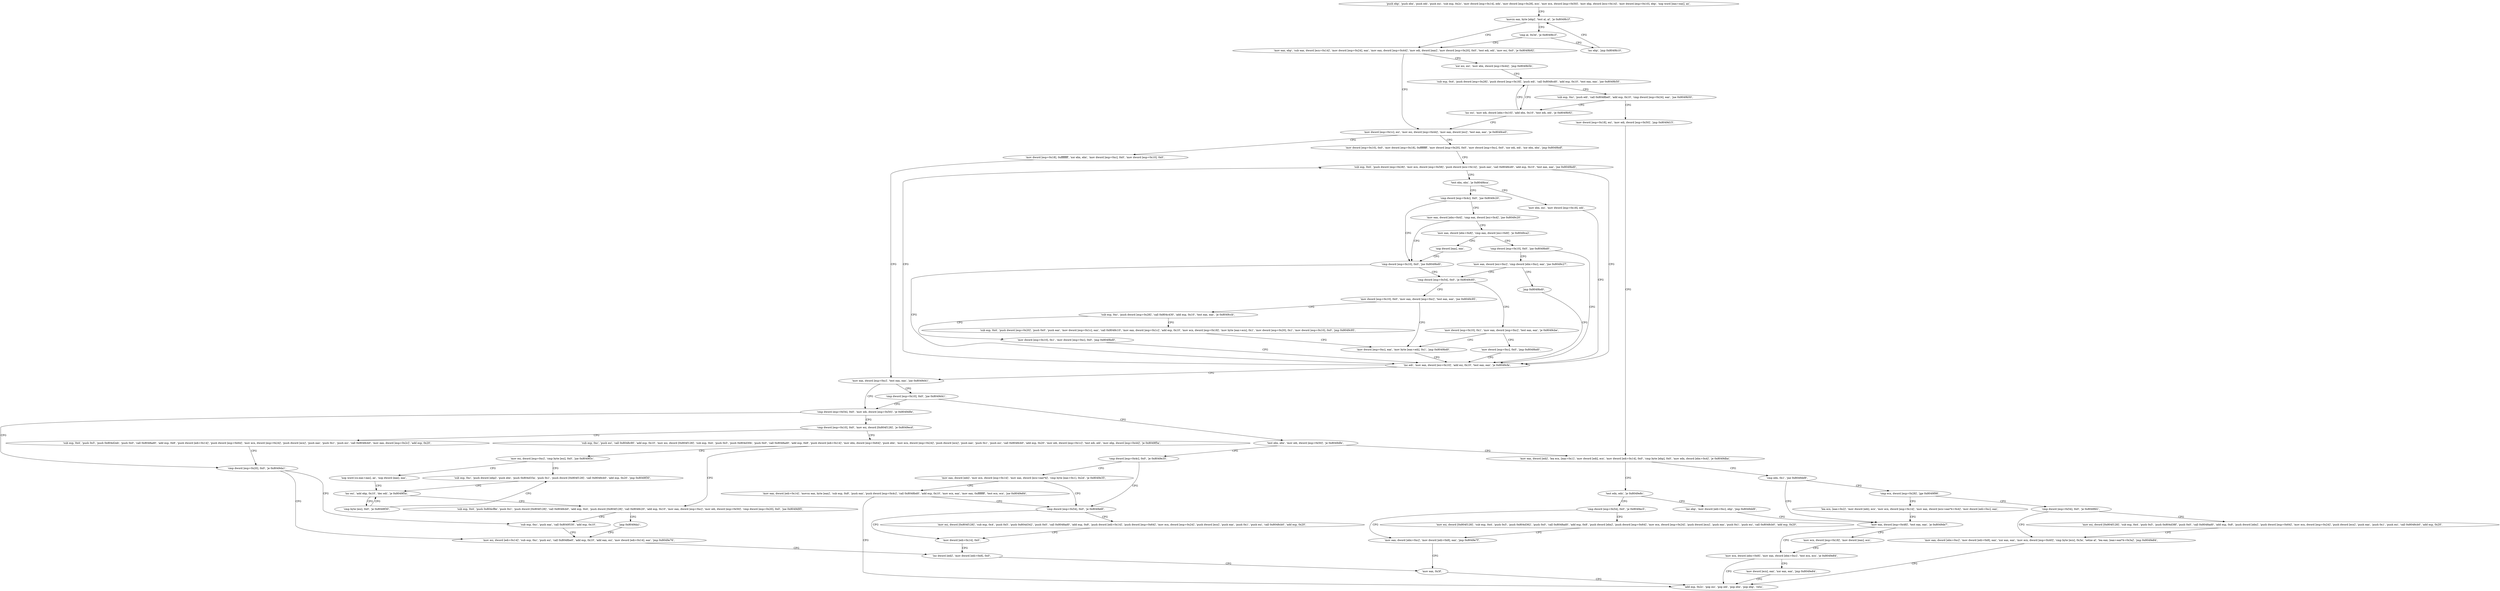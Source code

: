 digraph "func" {
"134519536" [label = "'push ebp', 'push ebx', 'push edi', 'push esi', 'sub esp, 0x2c', 'mov dword [esp+0x14], edx', 'mov dword [esp+0x28], ecx', 'mov ecx, dword [esp+0x50]', 'mov ebp, dword [ecx+0x14]', 'mov dword [esp+0x10], ebp', 'nop word [eax+eax], ax', " ]
"134519568" [label = "'movzx eax, byte [ebp]', 'test al, al', 'je 0x8049b1f', " ]
"134519583" [label = "'mov eax, ebp', 'sub eax, dword [ecx+0x14]', 'mov dword [esp+0x24], eax', 'mov eax, dword [esp+0x44]', 'mov edi, dword [eax]', 'mov dword [esp+0x20], 0x0', 'test edi, edi', 'mov esi, 0x0', 'je 0x8049b92', " ]
"134519698" [label = "'mov dword [esp+0x1c], esi', 'mov esi, dword [esp+0x44]', 'mov eax, dword [esi]', 'test eax, eax', 'je 0x8049ce0', " ]
"134519615" [label = "'xor esi, esi', 'mov ebx, dword [esp+0x44]', 'jmp 0x8049b5b', " ]
"134519576" [label = "'cmp al, 0x3d', 'je 0x8049b1f', " ]
"134519580" [label = "'inc ebp', 'jmp 0x8049b10', " ]
"134520032" [label = "'mov dword [esp+0x18], 0xffffffff', 'xor ebx, ebx', 'mov dword [esp+0xc], 0x0', 'mov dword [esp+0x10], 0x0', " ]
"134519716" [label = "'mov dword [esp+0x10], 0x0', 'mov dword [esp+0x18], 0xffffffff', 'mov dword [esp+0x20], 0x0', 'mov dword [esp+0xc], 0x0', 'xor edi, edi', 'xor ebx, ebx', 'jmp 0x8049bdf', " ]
"134519643" [label = "'sub esp, 0x4', 'push dword [esp+0x28]', 'push dword [esp+0x18]', 'push edi', 'call 0x8048cd0', 'add esp, 0x10', 'test eax, eax', 'jne 0x8049b50', " ]
"134520058" [label = "'mov eax, dword [esp+0xc]', 'test eax, eax', 'jne 0x8049d41', " ]
"134519775" [label = "'sub esp, 0x4', 'push dword [esp+0x28]', 'mov ecx, dword [esp+0x58]', 'push dword [ecx+0x14]', 'push eax', 'call 0x8048cd0', 'add esp, 0x10', 'test eax, eax', 'jne 0x8049bd0', " ]
"134519632" [label = "'inc esi', 'mov edi, dword [ebx+0x10]', 'add ebx, 0x10', 'test edi, edi', 'je 0x8049b92', " ]
"134519667" [label = "'sub esp, 0xc', 'push edi', 'call 0x8048be0', 'add esp, 0x10', 'cmp dword [esp+0x24], eax', 'jne 0x8049b50', " ]
"134520129" [label = "'cmp dword [esp+0x54], 0x0', 'mov edi, dword [esp+0x50]', 'je 0x8049d8e', " ]
"134520206" [label = "'cmp dword [esp+0x20], 0x0', 'je 0x8049da1', " ]
"134520140" [label = "'cmp dword [esp+0x10], 0x0', 'mov esi, dword [0x804f128]', 'je 0x8049ecd', " ]
"134520066" [label = "'cmp dword [esp+0x10], 0x0', 'jne 0x8049d41', " ]
"134520073" [label = "'test ebx, ebx', 'mov edi, dword [esp+0x50]', 'je 0x8049dfe', " ]
"134519760" [label = "'inc edi', 'mov eax, dword [esi+0x10]', 'add esi, 0x10', 'test eax, eax', 'je 0x8049cfa', " ]
"134519802" [label = "'test ebx, ebx', 'je 0x8049bca', " ]
"134519685" [label = "'mov dword [esp+0x18], esi', 'mov edi, dword [esp+0x50]', 'jmp 0x8049d15', " ]
"134520225" [label = "'mov esi, dword [edi+0x14]', 'sub esp, 0xc', 'push esi', 'call 0x8048be0', 'add esp, 0x10', 'add eax, esi', 'mov dword [edi+0x14], eax', 'jmp 0x8049e76', " ]
"134520213" [label = "'sub esp, 0xc', 'push eax', 'call 0x8049530', 'add esp, 0x10', " ]
"134520525" [label = "'sub esp, 0xc', 'push esi', 'call 0x8048c90', 'add esp, 0x10', 'mov esi, dword [0x804f128]', 'sub esp, 0x4', 'push 0x5', 'push 0x804d30b', 'push 0x0', 'call 0x8048ad0', 'add esp, 0x8', 'push dword [edi+0x14]', 'mov ebx, dword [esp+0x64]', 'push ebx', 'mov ecx, dword [esp+0x24]', 'push dword [ecx]', 'push eax', 'push 0x1', 'push esi', 'call 0x8048cb0', 'add esp, 0x20', 'mov edi, dword [esp+0x1c]', 'test edi, edi', 'mov ebp, dword [esp+0x44]', 'je 0x8049f5a', " ]
"134520157" [label = "'sub esp, 0x4', 'push 0x5', 'push 0x804d2eb', 'push 0x0', 'call 0x8048ad0', 'add esp, 0x8', 'push dword [edi+0x14]', 'push dword [esp+0x64]', 'mov ecx, dword [esp+0x24]', 'push dword [ecx]', 'push eax', 'push 0x1', 'push esi', 'call 0x8048cb0', 'mov eax, dword [esp+0x2c]', 'add esp, 0x20', " ]
"134520318" [label = "'cmp dword [esp+0x4c], 0x0', 'je 0x8049e35', " ]
"134520085" [label = "'mov eax, dword [edi]', 'lea ecx, [eax+0x1]', 'mov dword [edi], ecx', 'mov dword [edi+0x14], 0x0', 'cmp byte [ebp], 0x0', 'mov edx, dword [ebx+0x4]', 'je 0x8049dba', " ]
"134519754" [label = "'mov ebx, esi', 'mov dword [esp+0x18], edi', " ]
"134519806" [label = "'cmp dword [esp+0x4c], 0x0', 'jne 0x8049c20', " ]
"134520438" [label = "'inc dword [edi]', 'mov dword [edi+0x8], 0x0', " ]
"134520666" [label = "'sub esp, 0x4', 'push 0x804cf8e', 'push 0x1', 'push dword [0x804f128]', 'call 0x8048cb0', 'add esp, 0x4', 'push dword [0x804f128]', 'call 0x8048c20', 'add esp, 0x10', 'mov eax, dword [esp+0xc]', 'mov edi, dword [esp+0x50]', 'cmp dword [esp+0x20], 0x0', 'jne 0x8049d95', " ]
"134520601" [label = "'mov esi, dword [esp+0xc]', 'cmp byte [esi], 0x0', 'jne 0x8049f3c', " ]
"134520373" [label = "'cmp dword [esp+0x54], 0x0', 'je 0x8049e6f', " ]
"134520325" [label = "'mov eax, dword [edi]', 'mov ecx, dword [esp+0x14]', 'mov eax, dword [ecx+eax*4]', 'cmp byte [eax+0x1], 0x2d', 'je 0x8049e35', " ]
"134520250" [label = "'cmp edx, 0x1', 'jne 0x8049dd9', " ]
"134520112" [label = "'test edx, edx', 'je 0x8049e8c', " ]
"134519840" [label = "'cmp dword [esp+0x10], 0x0', 'jne 0x8049bd0', " ]
"134519813" [label = "'mov eax, dword [ebx+0x4]', 'cmp eax, dword [esi+0x4]', 'jne 0x8049c20', " ]
"134520447" [label = "'mov eax, 0x3f', " ]
"134520723" [label = "'jmp 0x8049da1', " ]
"134520636" [label = "'sub esp, 0xc', 'push dword [ebp]', 'push ebx', 'push 0x804d33a', 'push 0x1', 'push dword [0x804f128]', 'call 0x8048cb0', 'add esp, 0x20', 'jmp 0x8049f30', " ]
"134520610" [label = "'nop word [cs:eax+eax], ax', 'nop dword [eax], eax', " ]
"134520431" [label = "'mov dword [edi+0x14], 0x0', " ]
"134520380" [label = "'mov esi, dword [0x804f128]', 'sub esp, 0x4', 'push 0x5', 'push 0x804d342', 'push 0x0', 'call 0x8048ad0', 'add esp, 0x8', 'push dword [edi+0x14]', 'push dword [esp+0x64]', 'mov ecx, dword [esp+0x24]', 'push dword [ecx]', 'push eax', 'push 0x1', 'push esi', 'call 0x8048cb0', 'add esp, 0x20', " ]
"134520340" [label = "'mov eax, dword [edi+0x14]', 'movsx eax, byte [eax]', 'sub esp, 0x8', 'push eax', 'push dword [esp+0x4c]', 'call 0x8048bd0', 'add esp, 0x10', 'mov ecx, eax', 'mov eax, 0xffffffff', 'test ecx, ecx', 'jne 0x8049e84', " ]
"134520281" [label = "'mov eax, dword [esp+0x48]', 'test eax, eax', 'je 0x8049de7', " ]
"134520255" [label = "'cmp ecx, dword [esp+0x28]', 'jge 0x8049f98', " ]
"134520460" [label = "'cmp dword [esp+0x54], 0x0', 'je 0x8049ec5', " ]
"134520120" [label = "'inc ebp', 'mov dword [edi+0xc], ebp', 'jmp 0x8049dd9', " ]
"134519847" [label = "'cmp dword [esp+0x54], 0x0', 'je 0x8049c85', " ]
"134519821" [label = "'mov eax, dword [ebx+0x8]', 'cmp eax, dword [esi+0x8]', 'je 0x8049ca2', " ]
"134520624" [label = "'inc esi', 'add ebp, 0x10', 'dec edi', 'je 0x8049f5a', " ]
"134520452" [label = "'add esp, 0x2c', 'pop esi', 'pop edi', 'pop ebx', 'pop ebp', 'retn', " ]
"134520295" [label = "'mov ecx, dword [ebx+0x8]', 'mov eax, dword [ebx+0xc]', 'test ecx, ecx', 'je 0x8049e84', " ]
"134520289" [label = "'mov ecx, dword [esp+0x18]', 'mov dword [eax], ecx', " ]
"134520728" [label = "'cmp dword [esp+0x54], 0x0', 'je 0x8049fd1', " ]
"134520265" [label = "'lea ecx, [eax+0x2]', 'mov dword [edi], ecx', 'mov ecx, dword [esp+0x14]', 'mov eax, dword [ecx+eax*4+0x4]', 'mov dword [edi+0xc], eax', " ]
"134520517" [label = "'mov eax, dword [ebx+0xc]', 'mov dword [edi+0x8], eax', 'jmp 0x8049e7f', " ]
"134520467" [label = "'mov esi, dword [0x804f128]', 'sub esp, 0x4', 'push 0x5', 'push 0x804d362', 'push 0x0', 'call 0x8048ad0', 'add esp, 0x8', 'push dword [ebx]', 'push dword [esp+0x64]', 'mov ecx, dword [esp+0x24]', 'push dword [ecx]', 'push eax', 'push 0x1', 'push esi', 'call 0x8048cb0', 'add esp, 0x20', " ]
"134519941" [label = "'mov dword [esp+0x10], 0x1', 'mov eax, dword [esp+0xc]', 'test eax, eax', 'je 0x8049cbe', " ]
"134519854" [label = "'mov dword [esp+0x10], 0x0', 'mov eax, dword [esp+0xc]', 'test eax, eax', 'jne 0x8049c95', " ]
"134519970" [label = "'cmp dword [esp+0x10], 0x0', 'jne 0x8049bd0', " ]
"134519833" [label = "'nop dword [eax], eax', " ]
"134520631" [label = "'cmp byte [esi], 0x0', 'je 0x8049f30', " ]
"134520309" [label = "'mov dword [ecx], eax', 'xor eax, eax', 'jmp 0x8049e84', " ]
"134520785" [label = "'mov eax, dword [ebx+0xc]', 'mov dword [edi+0x8], eax', 'xor eax, eax', 'mov ecx, dword [esp+0x40]', 'cmp byte [ecx], 0x3a', 'setne al', 'lea eax, [eax+eax*4+0x3a]', 'jmp 0x8049e84', " ]
"134520735" [label = "'mov esi, dword [0x804f128]', 'sub esp, 0x4', 'push 0x5', 'push 0x804d38f', 'push 0x0', 'call 0x8048ad0', 'add esp, 0x8', 'push dword [ebx]', 'push dword [esp+0x64]', 'mov ecx, dword [esp+0x24]', 'push dword [ecx]', 'push eax', 'push 0x1', 'push esi', 'call 0x8048cb0', 'add esp, 0x20', " ]
"134519998" [label = "'mov dword [esp+0xc], 0x0', 'jmp 0x8049bd0', " ]
"134519957" [label = "'mov dword [esp+0xc], eax', 'mov byte [eax+edi], 0x1', 'jmp 0x8049bd0', " ]
"134519870" [label = "'sub esp, 0xc', 'push dword [esp+0x28]', 'call 0x804c430', 'add esp, 0x10', 'test eax, eax', 'je 0x8049ccb', " ]
"134519981" [label = "'mov eax, dword [esi+0xc]', 'cmp dword [ebx+0xc], eax', 'jne 0x8049c27', " ]
"134520011" [label = "'mov dword [esp+0x10], 0x1', 'mov dword [esp+0xc], 0x0', 'jmp 0x8049bd0', " ]
"134519889" [label = "'sub esp, 0x4', 'push dword [esp+0x20]', 'push 0x0', 'push eax', 'mov dword [esp+0x1c], eax', 'call 0x8048c10', 'mov eax, dword [esp+0x1c]', 'add esp, 0x10', 'mov ecx, dword [esp+0x18]', 'mov byte [eax+ecx], 0x1', 'mov dword [esp+0x20], 0x1', 'mov dword [esp+0x10], 0x0', 'jmp 0x8049c95', " ]
"134519993" [label = "'jmp 0x8049bd0', " ]
"134519536" -> "134519568" [ label = "CFG" ]
"134519568" -> "134519583" [ label = "CFG" ]
"134519568" -> "134519576" [ label = "CFG" ]
"134519583" -> "134519698" [ label = "CFG" ]
"134519583" -> "134519615" [ label = "CFG" ]
"134519698" -> "134520032" [ label = "CFG" ]
"134519698" -> "134519716" [ label = "CFG" ]
"134519615" -> "134519643" [ label = "CFG" ]
"134519576" -> "134519583" [ label = "CFG" ]
"134519576" -> "134519580" [ label = "CFG" ]
"134519580" -> "134519568" [ label = "CFG" ]
"134520032" -> "134520058" [ label = "CFG" ]
"134519716" -> "134519775" [ label = "CFG" ]
"134519643" -> "134519632" [ label = "CFG" ]
"134519643" -> "134519667" [ label = "CFG" ]
"134520058" -> "134520129" [ label = "CFG" ]
"134520058" -> "134520066" [ label = "CFG" ]
"134519775" -> "134519760" [ label = "CFG" ]
"134519775" -> "134519802" [ label = "CFG" ]
"134519632" -> "134519698" [ label = "CFG" ]
"134519632" -> "134519643" [ label = "CFG" ]
"134519667" -> "134519632" [ label = "CFG" ]
"134519667" -> "134519685" [ label = "CFG" ]
"134520129" -> "134520206" [ label = "CFG" ]
"134520129" -> "134520140" [ label = "CFG" ]
"134520206" -> "134520225" [ label = "CFG" ]
"134520206" -> "134520213" [ label = "CFG" ]
"134520140" -> "134520525" [ label = "CFG" ]
"134520140" -> "134520157" [ label = "CFG" ]
"134520066" -> "134520129" [ label = "CFG" ]
"134520066" -> "134520073" [ label = "CFG" ]
"134520073" -> "134520318" [ label = "CFG" ]
"134520073" -> "134520085" [ label = "CFG" ]
"134519760" -> "134520058" [ label = "CFG" ]
"134519760" -> "134519775" [ label = "CFG" ]
"134519802" -> "134519754" [ label = "CFG" ]
"134519802" -> "134519806" [ label = "CFG" ]
"134519685" -> "134520085" [ label = "CFG" ]
"134520225" -> "134520438" [ label = "CFG" ]
"134520213" -> "134520225" [ label = "CFG" ]
"134520525" -> "134520666" [ label = "CFG" ]
"134520525" -> "134520601" [ label = "CFG" ]
"134520157" -> "134520206" [ label = "CFG" ]
"134520318" -> "134520373" [ label = "CFG" ]
"134520318" -> "134520325" [ label = "CFG" ]
"134520085" -> "134520250" [ label = "CFG" ]
"134520085" -> "134520112" [ label = "CFG" ]
"134519754" -> "134519760" [ label = "CFG" ]
"134519806" -> "134519840" [ label = "CFG" ]
"134519806" -> "134519813" [ label = "CFG" ]
"134520438" -> "134520447" [ label = "CFG" ]
"134520666" -> "134520213" [ label = "CFG" ]
"134520666" -> "134520723" [ label = "CFG" ]
"134520601" -> "134520636" [ label = "CFG" ]
"134520601" -> "134520610" [ label = "CFG" ]
"134520373" -> "134520431" [ label = "CFG" ]
"134520373" -> "134520380" [ label = "CFG" ]
"134520325" -> "134520373" [ label = "CFG" ]
"134520325" -> "134520340" [ label = "CFG" ]
"134520250" -> "134520281" [ label = "CFG" ]
"134520250" -> "134520255" [ label = "CFG" ]
"134520112" -> "134520460" [ label = "CFG" ]
"134520112" -> "134520120" [ label = "CFG" ]
"134519840" -> "134519760" [ label = "CFG" ]
"134519840" -> "134519847" [ label = "CFG" ]
"134519813" -> "134519840" [ label = "CFG" ]
"134519813" -> "134519821" [ label = "CFG" ]
"134520447" -> "134520452" [ label = "CFG" ]
"134520723" -> "134520225" [ label = "CFG" ]
"134520636" -> "134520624" [ label = "CFG" ]
"134520610" -> "134520624" [ label = "CFG" ]
"134520431" -> "134520438" [ label = "CFG" ]
"134520380" -> "134520431" [ label = "CFG" ]
"134520340" -> "134520452" [ label = "CFG" ]
"134520340" -> "134520373" [ label = "CFG" ]
"134520281" -> "134520295" [ label = "CFG" ]
"134520281" -> "134520289" [ label = "CFG" ]
"134520255" -> "134520728" [ label = "CFG" ]
"134520255" -> "134520265" [ label = "CFG" ]
"134520460" -> "134520517" [ label = "CFG" ]
"134520460" -> "134520467" [ label = "CFG" ]
"134520120" -> "134520281" [ label = "CFG" ]
"134519847" -> "134519941" [ label = "CFG" ]
"134519847" -> "134519854" [ label = "CFG" ]
"134519821" -> "134519970" [ label = "CFG" ]
"134519821" -> "134519833" [ label = "CFG" ]
"134520624" -> "134520666" [ label = "CFG" ]
"134520624" -> "134520631" [ label = "CFG" ]
"134520295" -> "134520452" [ label = "CFG" ]
"134520295" -> "134520309" [ label = "CFG" ]
"134520289" -> "134520295" [ label = "CFG" ]
"134520728" -> "134520785" [ label = "CFG" ]
"134520728" -> "134520735" [ label = "CFG" ]
"134520265" -> "134520281" [ label = "CFG" ]
"134520517" -> "134520447" [ label = "CFG" ]
"134520467" -> "134520517" [ label = "CFG" ]
"134519941" -> "134519998" [ label = "CFG" ]
"134519941" -> "134519957" [ label = "CFG" ]
"134519854" -> "134519957" [ label = "CFG" ]
"134519854" -> "134519870" [ label = "CFG" ]
"134519970" -> "134519760" [ label = "CFG" ]
"134519970" -> "134519981" [ label = "CFG" ]
"134519833" -> "134519840" [ label = "CFG" ]
"134520631" -> "134520624" [ label = "CFG" ]
"134520631" -> "134520636" [ label = "CFG" ]
"134520309" -> "134520452" [ label = "CFG" ]
"134520785" -> "134520452" [ label = "CFG" ]
"134520735" -> "134520785" [ label = "CFG" ]
"134519998" -> "134519760" [ label = "CFG" ]
"134519957" -> "134519760" [ label = "CFG" ]
"134519870" -> "134520011" [ label = "CFG" ]
"134519870" -> "134519889" [ label = "CFG" ]
"134519981" -> "134519847" [ label = "CFG" ]
"134519981" -> "134519993" [ label = "CFG" ]
"134520011" -> "134519760" [ label = "CFG" ]
"134519889" -> "134519957" [ label = "CFG" ]
"134519993" -> "134519760" [ label = "CFG" ]
}
